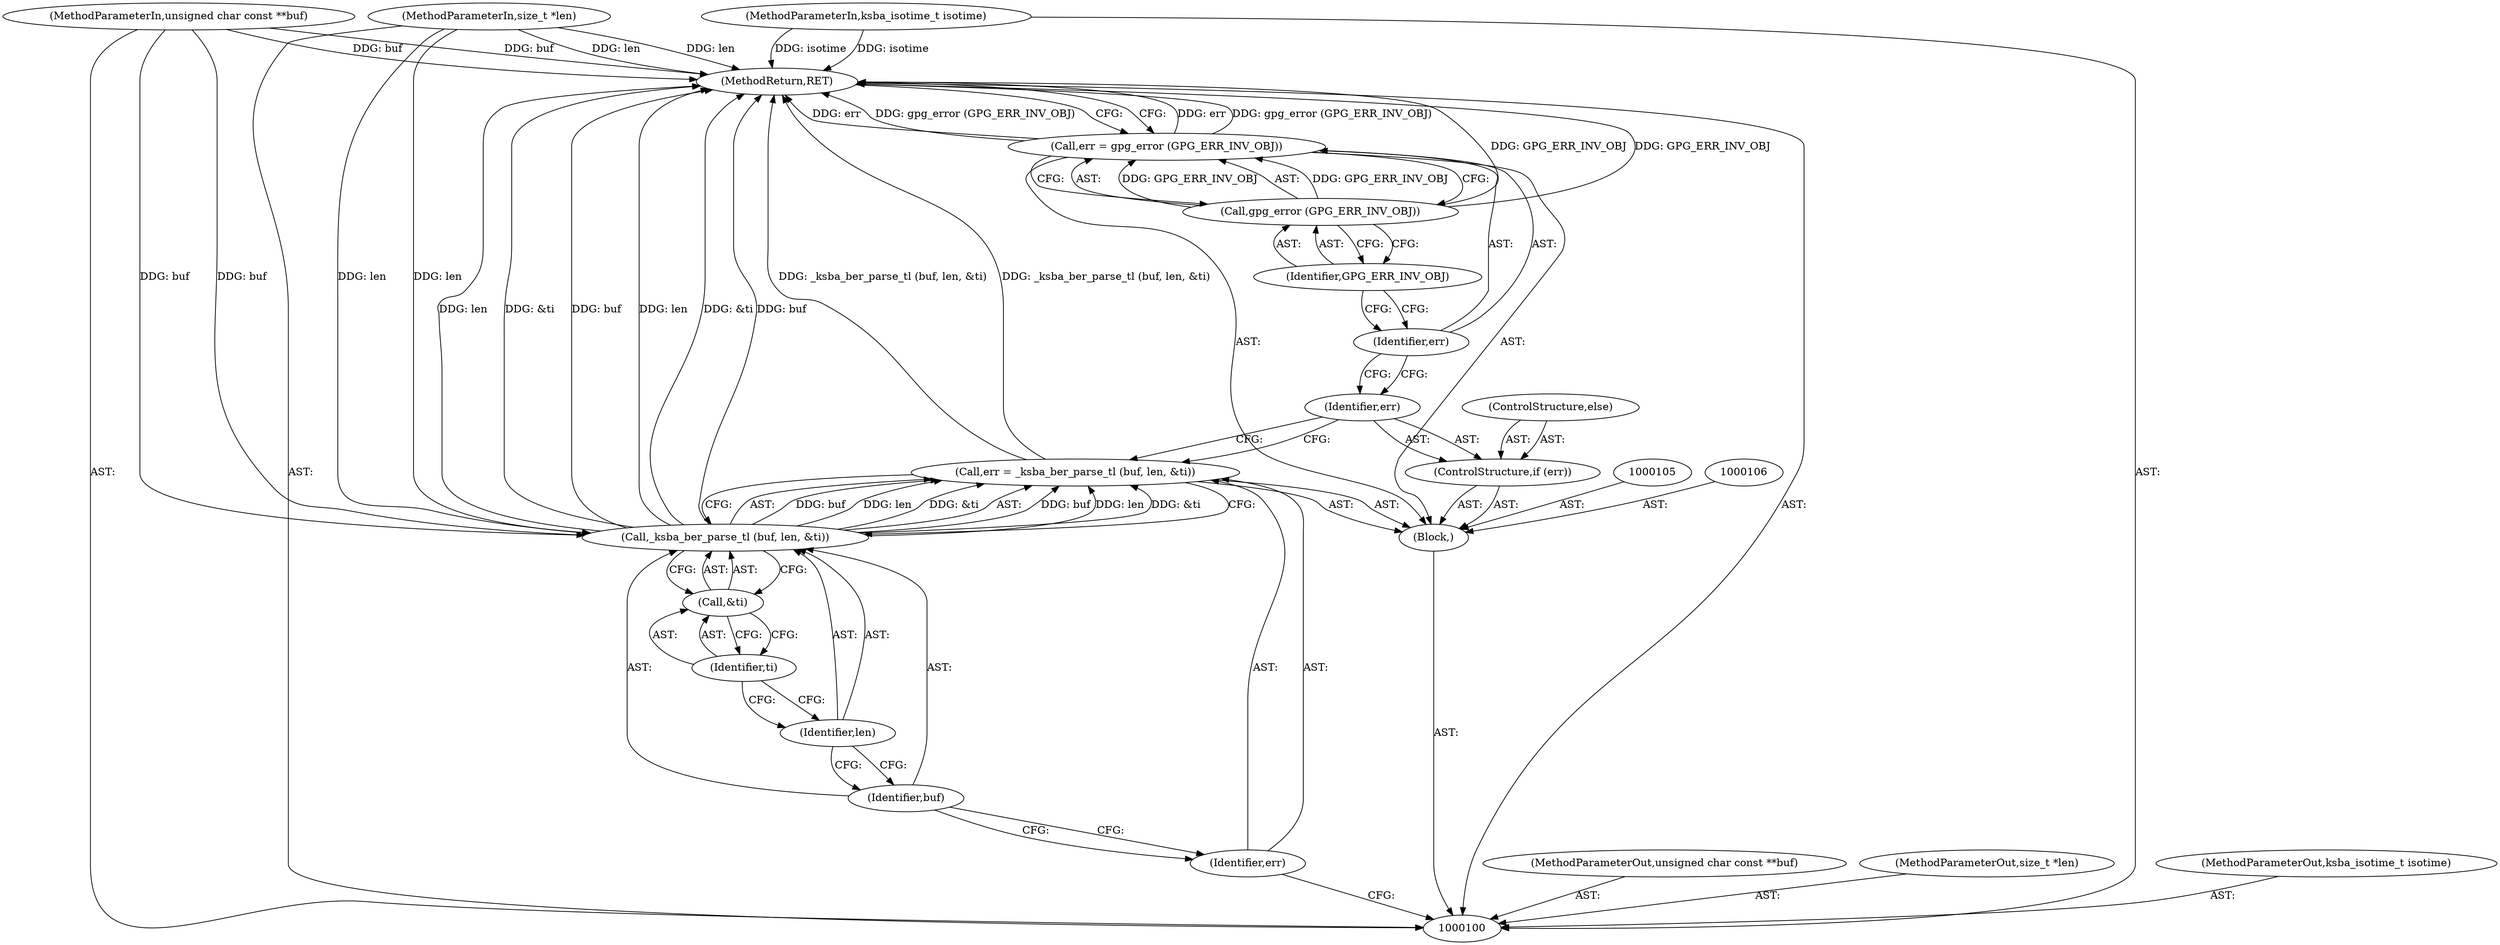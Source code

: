 digraph "0_gnupg_a7eed17a0b2a1c09ef986f3b4b323cd31cea2b64_0" {
"1000121" [label="(MethodReturn,RET)"];
"1000101" [label="(MethodParameterIn,unsigned char const **buf)"];
"1000150" [label="(MethodParameterOut,unsigned char const **buf)"];
"1000102" [label="(MethodParameterIn,size_t *len)"];
"1000151" [label="(MethodParameterOut,size_t *len)"];
"1000116" [label="(ControlStructure,else)"];
"1000119" [label="(Call,gpg_error (GPG_ERR_INV_OBJ))"];
"1000120" [label="(Identifier,GPG_ERR_INV_OBJ)"];
"1000117" [label="(Call,err = gpg_error (GPG_ERR_INV_OBJ))"];
"1000118" [label="(Identifier,err)"];
"1000103" [label="(MethodParameterIn,ksba_isotime_t isotime)"];
"1000152" [label="(MethodParameterOut,ksba_isotime_t isotime)"];
"1000104" [label="(Block,)"];
"1000107" [label="(Call,err = _ksba_ber_parse_tl (buf, len, &ti))"];
"1000108" [label="(Identifier,err)"];
"1000110" [label="(Identifier,buf)"];
"1000111" [label="(Identifier,len)"];
"1000112" [label="(Call,&ti)"];
"1000113" [label="(Identifier,ti)"];
"1000109" [label="(Call,_ksba_ber_parse_tl (buf, len, &ti))"];
"1000114" [label="(ControlStructure,if (err))"];
"1000115" [label="(Identifier,err)"];
"1000121" -> "1000100"  [label="AST: "];
"1000121" -> "1000117"  [label="CFG: "];
"1000103" -> "1000121"  [label="DDG: isotime"];
"1000117" -> "1000121"  [label="DDG: err"];
"1000117" -> "1000121"  [label="DDG: gpg_error (GPG_ERR_INV_OBJ)"];
"1000109" -> "1000121"  [label="DDG: len"];
"1000109" -> "1000121"  [label="DDG: &ti"];
"1000109" -> "1000121"  [label="DDG: buf"];
"1000107" -> "1000121"  [label="DDG: _ksba_ber_parse_tl (buf, len, &ti)"];
"1000102" -> "1000121"  [label="DDG: len"];
"1000101" -> "1000121"  [label="DDG: buf"];
"1000119" -> "1000121"  [label="DDG: GPG_ERR_INV_OBJ"];
"1000101" -> "1000100"  [label="AST: "];
"1000101" -> "1000121"  [label="DDG: buf"];
"1000101" -> "1000109"  [label="DDG: buf"];
"1000150" -> "1000100"  [label="AST: "];
"1000102" -> "1000100"  [label="AST: "];
"1000102" -> "1000121"  [label="DDG: len"];
"1000102" -> "1000109"  [label="DDG: len"];
"1000151" -> "1000100"  [label="AST: "];
"1000116" -> "1000114"  [label="AST: "];
"1000119" -> "1000117"  [label="AST: "];
"1000119" -> "1000120"  [label="CFG: "];
"1000120" -> "1000119"  [label="AST: "];
"1000117" -> "1000119"  [label="CFG: "];
"1000119" -> "1000121"  [label="DDG: GPG_ERR_INV_OBJ"];
"1000119" -> "1000117"  [label="DDG: GPG_ERR_INV_OBJ"];
"1000120" -> "1000119"  [label="AST: "];
"1000120" -> "1000118"  [label="CFG: "];
"1000119" -> "1000120"  [label="CFG: "];
"1000117" -> "1000104"  [label="AST: "];
"1000117" -> "1000119"  [label="CFG: "];
"1000118" -> "1000117"  [label="AST: "];
"1000119" -> "1000117"  [label="AST: "];
"1000121" -> "1000117"  [label="CFG: "];
"1000117" -> "1000121"  [label="DDG: err"];
"1000117" -> "1000121"  [label="DDG: gpg_error (GPG_ERR_INV_OBJ)"];
"1000119" -> "1000117"  [label="DDG: GPG_ERR_INV_OBJ"];
"1000118" -> "1000117"  [label="AST: "];
"1000118" -> "1000115"  [label="CFG: "];
"1000120" -> "1000118"  [label="CFG: "];
"1000103" -> "1000100"  [label="AST: "];
"1000103" -> "1000121"  [label="DDG: isotime"];
"1000152" -> "1000100"  [label="AST: "];
"1000104" -> "1000100"  [label="AST: "];
"1000105" -> "1000104"  [label="AST: "];
"1000106" -> "1000104"  [label="AST: "];
"1000107" -> "1000104"  [label="AST: "];
"1000114" -> "1000104"  [label="AST: "];
"1000117" -> "1000104"  [label="AST: "];
"1000107" -> "1000104"  [label="AST: "];
"1000107" -> "1000109"  [label="CFG: "];
"1000108" -> "1000107"  [label="AST: "];
"1000109" -> "1000107"  [label="AST: "];
"1000115" -> "1000107"  [label="CFG: "];
"1000107" -> "1000121"  [label="DDG: _ksba_ber_parse_tl (buf, len, &ti)"];
"1000109" -> "1000107"  [label="DDG: buf"];
"1000109" -> "1000107"  [label="DDG: len"];
"1000109" -> "1000107"  [label="DDG: &ti"];
"1000108" -> "1000107"  [label="AST: "];
"1000108" -> "1000100"  [label="CFG: "];
"1000110" -> "1000108"  [label="CFG: "];
"1000110" -> "1000109"  [label="AST: "];
"1000110" -> "1000108"  [label="CFG: "];
"1000111" -> "1000110"  [label="CFG: "];
"1000111" -> "1000109"  [label="AST: "];
"1000111" -> "1000110"  [label="CFG: "];
"1000113" -> "1000111"  [label="CFG: "];
"1000112" -> "1000109"  [label="AST: "];
"1000112" -> "1000113"  [label="CFG: "];
"1000113" -> "1000112"  [label="AST: "];
"1000109" -> "1000112"  [label="CFG: "];
"1000113" -> "1000112"  [label="AST: "];
"1000113" -> "1000111"  [label="CFG: "];
"1000112" -> "1000113"  [label="CFG: "];
"1000109" -> "1000107"  [label="AST: "];
"1000109" -> "1000112"  [label="CFG: "];
"1000110" -> "1000109"  [label="AST: "];
"1000111" -> "1000109"  [label="AST: "];
"1000112" -> "1000109"  [label="AST: "];
"1000107" -> "1000109"  [label="CFG: "];
"1000109" -> "1000121"  [label="DDG: len"];
"1000109" -> "1000121"  [label="DDG: &ti"];
"1000109" -> "1000121"  [label="DDG: buf"];
"1000109" -> "1000107"  [label="DDG: buf"];
"1000109" -> "1000107"  [label="DDG: len"];
"1000109" -> "1000107"  [label="DDG: &ti"];
"1000101" -> "1000109"  [label="DDG: buf"];
"1000102" -> "1000109"  [label="DDG: len"];
"1000114" -> "1000104"  [label="AST: "];
"1000115" -> "1000114"  [label="AST: "];
"1000116" -> "1000114"  [label="AST: "];
"1000115" -> "1000114"  [label="AST: "];
"1000115" -> "1000107"  [label="CFG: "];
"1000118" -> "1000115"  [label="CFG: "];
}
